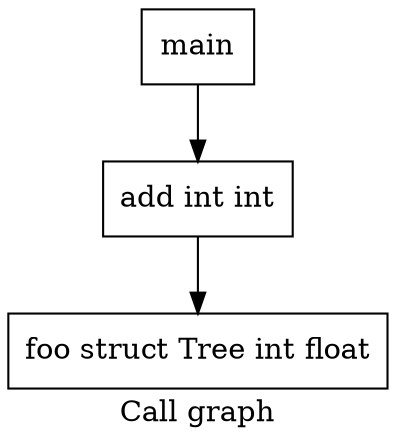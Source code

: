 digraph "Call graph" {
    label="Call graph"

    Node0x55ec10c3f6a0 [shape=record,label="{main  }"];
    Node0x55ec10c3f6a0 -> Node0x55ec10c3f380
    Node0x55ec10c3f380 [shape=record,label="{add  int  int  }"];
    Node0x55ec10c3f380 -> Node0x55ec10bb0f50
    Node0x55ec10bb0f50 [shape=record,label="{foo  struct Tree  int  float  }"];
}
